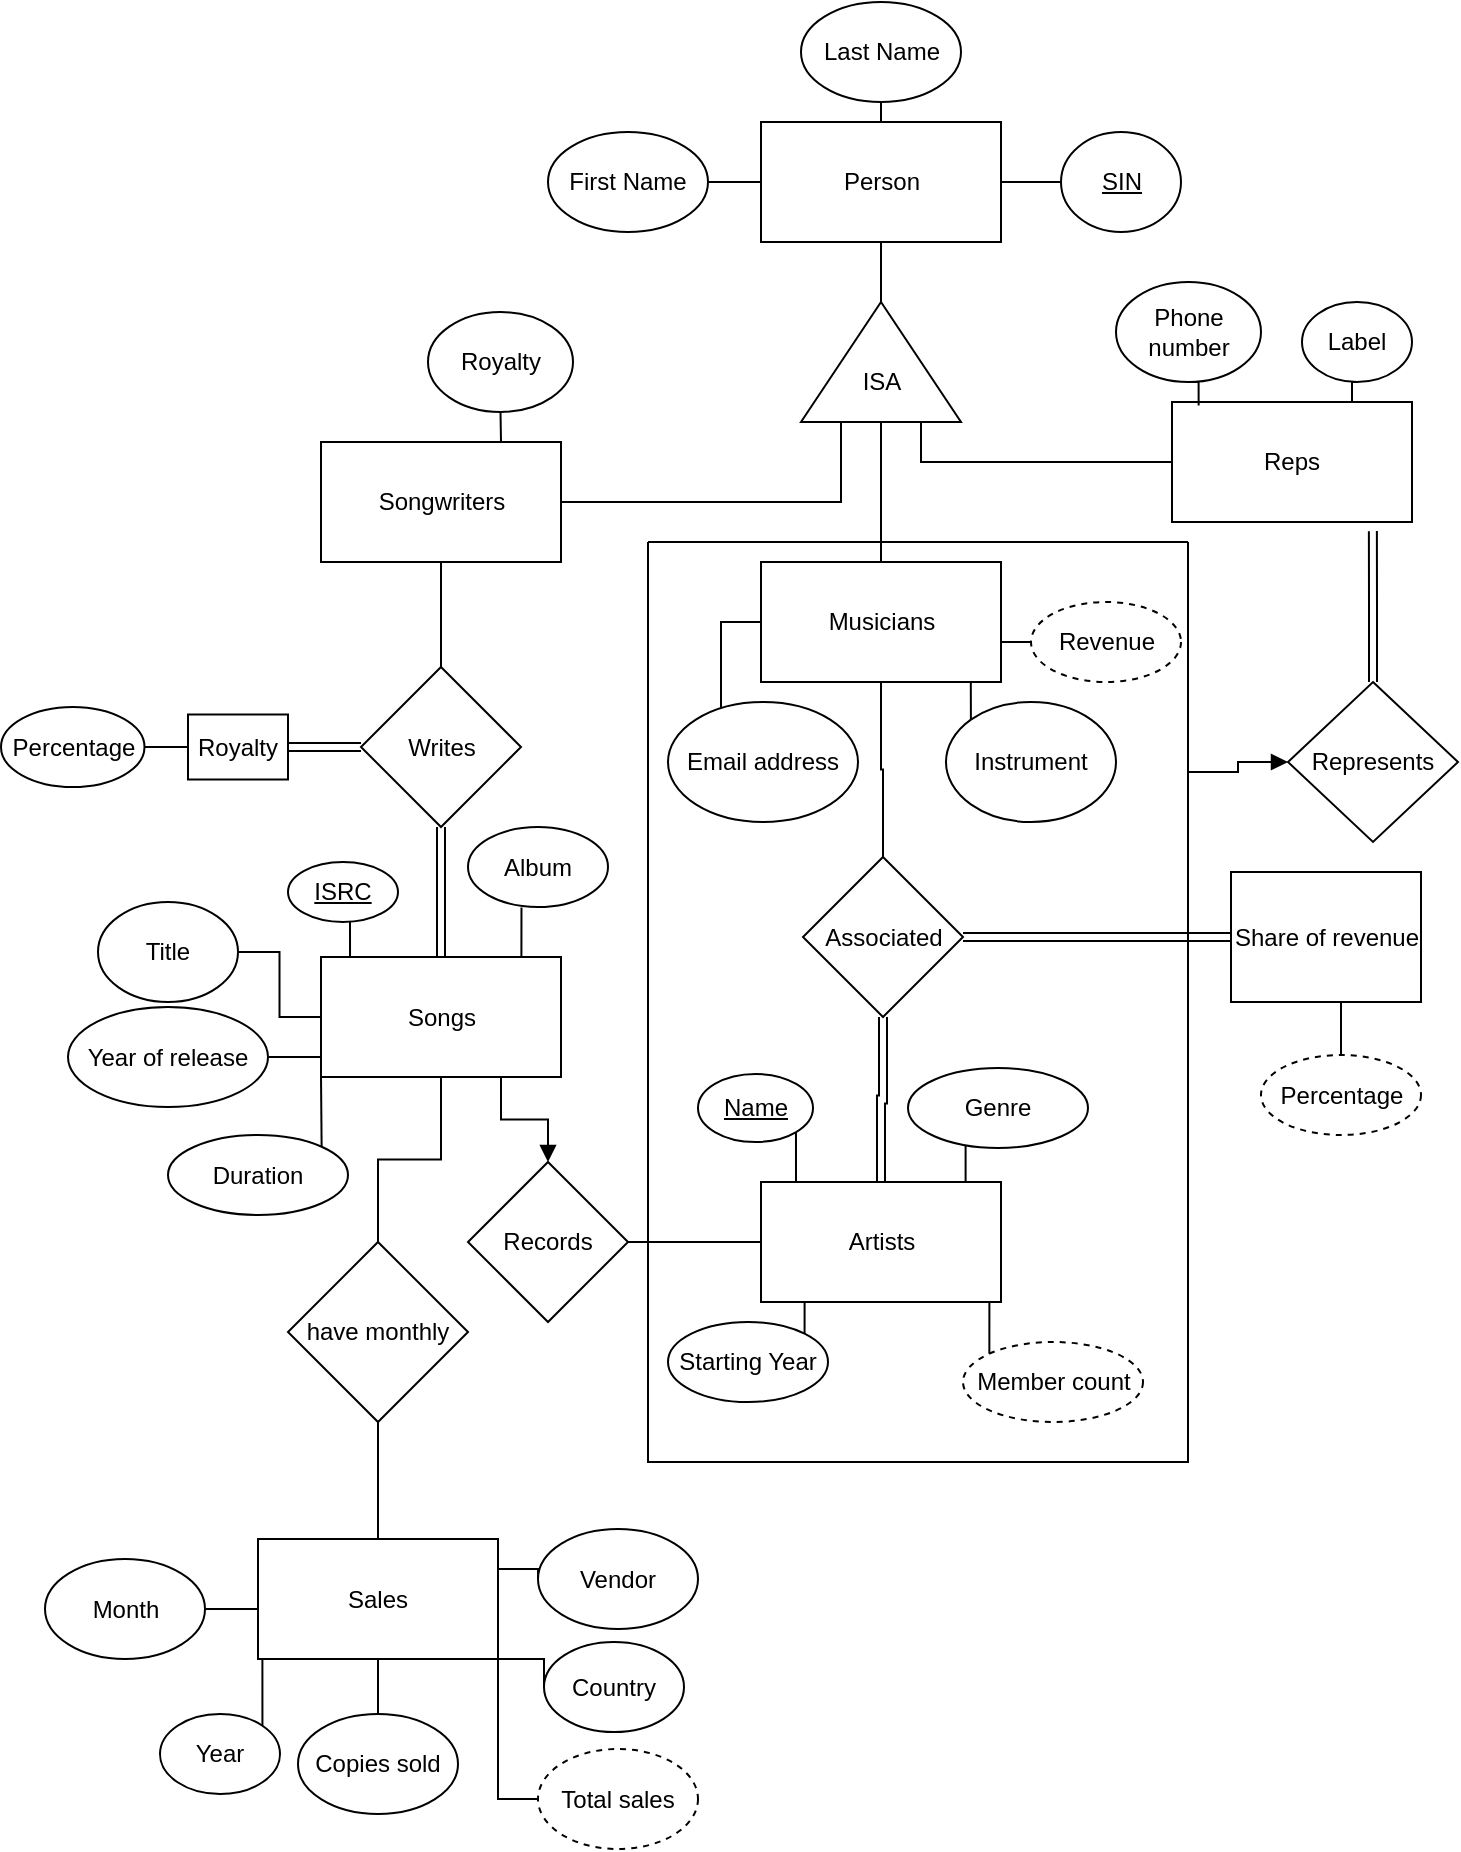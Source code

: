 <mxfile version="14.7.2" type="device"><diagram id="uBg_e_VPLW7GlVu9Hx6k" name="Page-1"><mxGraphModel dx="1715" dy="896" grid="1" gridSize="10" guides="1" tooltips="1" connect="1" arrows="1" fold="1" page="1" pageScale="1" pageWidth="827" pageHeight="1169" math="0" shadow="0"><root><mxCell id="0"/><mxCell id="1" parent="0"/><mxCell id="3V2GEDfE-RkbN5CUZsOm-5" style="edgeStyle=orthogonalEdgeStyle;rounded=0;orthogonalLoop=1;jettySize=auto;html=1;exitX=0;exitY=0.5;exitDx=0;exitDy=0;entryX=1;entryY=0.5;entryDx=0;entryDy=0;endArrow=none;endFill=0;" edge="1" parent="1" source="3V2GEDfE-RkbN5CUZsOm-1" target="3V2GEDfE-RkbN5CUZsOm-2"><mxGeometry relative="1" as="geometry"/></mxCell><mxCell id="3V2GEDfE-RkbN5CUZsOm-6" value="" style="edgeStyle=orthogonalEdgeStyle;rounded=0;orthogonalLoop=1;jettySize=auto;html=1;endArrow=none;endFill=0;" edge="1" parent="1" source="3V2GEDfE-RkbN5CUZsOm-1" target="3V2GEDfE-RkbN5CUZsOm-3"><mxGeometry relative="1" as="geometry"/></mxCell><mxCell id="3V2GEDfE-RkbN5CUZsOm-7" value="" style="edgeStyle=orthogonalEdgeStyle;rounded=0;orthogonalLoop=1;jettySize=auto;html=1;endArrow=none;endFill=0;" edge="1" parent="1" source="3V2GEDfE-RkbN5CUZsOm-1" target="3V2GEDfE-RkbN5CUZsOm-4"><mxGeometry relative="1" as="geometry"/></mxCell><mxCell id="3V2GEDfE-RkbN5CUZsOm-10" value="" style="edgeStyle=orthogonalEdgeStyle;rounded=0;orthogonalLoop=1;jettySize=auto;html=1;endArrow=none;endFill=0;" edge="1" parent="1" source="3V2GEDfE-RkbN5CUZsOm-1" target="3V2GEDfE-RkbN5CUZsOm-9"><mxGeometry relative="1" as="geometry"/></mxCell><mxCell id="3V2GEDfE-RkbN5CUZsOm-1" value="Person" style="rounded=0;whiteSpace=wrap;html=1;" vertex="1" parent="1"><mxGeometry x="416.5" y="60" width="120" height="60" as="geometry"/></mxCell><mxCell id="3V2GEDfE-RkbN5CUZsOm-2" value="First Name" style="ellipse;whiteSpace=wrap;html=1;" vertex="1" parent="1"><mxGeometry x="310" y="65" width="80" height="50" as="geometry"/></mxCell><mxCell id="3V2GEDfE-RkbN5CUZsOm-3" value="Last Name&lt;span style=&quot;color: rgba(0 , 0 , 0 , 0) ; font-family: monospace ; font-size: 0px&quot;&gt;%3CmxGraphModel%3E%3Croot%3E%3CmxCell%20id%3D%220%22%2F%3E%3CmxCell%20id%3D%221%22%20parent%3D%220%22%2F%3E%3CmxCell%20id%3D%222%22%20value%3D%22First%20Name%22%20style%3D%22ellipse%3BwhiteSpace%3Dwrap%3Bhtml%3D1%3B%22%20vertex%3D%221%22%20parent%3D%221%22%3E%3CmxGeometry%20x%3D%22400%22%20y%3D%22240%22%20width%3D%22120%22%20height%3D%2280%22%20as%3D%22geometry%22%2F%3E%3C%2FmxCell%3E%3C%2Froot%3E%3C%2FmxGraphModel%3E&lt;/span&gt;&lt;span style=&quot;color: rgba(0 , 0 , 0 , 0) ; font-family: monospace ; font-size: 0px&quot;&gt;%3CmxGraphModel%3E%3Croot%3E%3CmxCell%20id%3D%220%22%2F%3E%3CmxCell%20id%3D%221%22%20parent%3D%220%22%2F%3E%3CmxCell%20id%3D%222%22%20value%3D%22First%20Name%22%20style%3D%22ellipse%3BwhiteSpace%3Dwrap%3Bhtml%3D1%3B%22%20vertex%3D%221%22%20parent%3D%221%22%3E%3CmxGeometry%20x%3D%22400%22%20y%3D%22240%22%20width%3D%22120%22%20height%3D%2280%22%20as%3D%22geometry%22%2F%3E%3C%2FmxCell%3E%3C%2Froot%3E%3C%2FmxGraphModel%3E&lt;/span&gt;" style="ellipse;whiteSpace=wrap;html=1;" vertex="1" parent="1"><mxGeometry x="436.5" width="80" height="50" as="geometry"/></mxCell><mxCell id="3V2GEDfE-RkbN5CUZsOm-4" value="SIN" style="ellipse;whiteSpace=wrap;html=1;fontStyle=4" vertex="1" parent="1"><mxGeometry x="566.5" y="65" width="60" height="50" as="geometry"/></mxCell><mxCell id="3V2GEDfE-RkbN5CUZsOm-23" style="edgeStyle=orthogonalEdgeStyle;rounded=0;orthogonalLoop=1;jettySize=auto;html=1;exitX=0;exitY=0.75;exitDx=0;exitDy=0;entryX=0;entryY=0.5;entryDx=0;entryDy=0;endArrow=none;endFill=0;" edge="1" parent="1" source="3V2GEDfE-RkbN5CUZsOm-8" target="3V2GEDfE-RkbN5CUZsOm-15"><mxGeometry relative="1" as="geometry"/></mxCell><mxCell id="3V2GEDfE-RkbN5CUZsOm-43" value="" style="edgeStyle=orthogonalEdgeStyle;rounded=0;orthogonalLoop=1;jettySize=auto;html=1;endArrow=none;endFill=0;" edge="1" parent="1" source="3V2GEDfE-RkbN5CUZsOm-8" target="3V2GEDfE-RkbN5CUZsOm-33"><mxGeometry relative="1" as="geometry"/></mxCell><mxCell id="3V2GEDfE-RkbN5CUZsOm-73" style="edgeStyle=orthogonalEdgeStyle;rounded=0;orthogonalLoop=1;jettySize=auto;html=1;exitX=0;exitY=0.25;exitDx=0;exitDy=0;entryX=1;entryY=0.5;entryDx=0;entryDy=0;endArrow=none;endFill=0;" edge="1" parent="1" source="3V2GEDfE-RkbN5CUZsOm-8" target="3V2GEDfE-RkbN5CUZsOm-64"><mxGeometry relative="1" as="geometry"/></mxCell><mxCell id="3V2GEDfE-RkbN5CUZsOm-8" value="" style="triangle;whiteSpace=wrap;html=1;rotation=-90;" vertex="1" parent="1"><mxGeometry x="446.5" y="140" width="60" height="80" as="geometry"/></mxCell><mxCell id="3V2GEDfE-RkbN5CUZsOm-9" value="ISA" style="text;html=1;strokeColor=none;fillColor=none;align=center;verticalAlign=middle;whiteSpace=wrap;rounded=0;" vertex="1" parent="1"><mxGeometry x="456.5" y="180" width="40" height="20" as="geometry"/></mxCell><mxCell id="3V2GEDfE-RkbN5CUZsOm-15" value="Reps" style="rounded=0;whiteSpace=wrap;html=1;" vertex="1" parent="1"><mxGeometry x="622" y="200" width="120" height="60" as="geometry"/></mxCell><mxCell id="3V2GEDfE-RkbN5CUZsOm-25" style="edgeStyle=orthogonalEdgeStyle;rounded=0;orthogonalLoop=1;jettySize=auto;html=1;exitX=0.5;exitY=1;exitDx=0;exitDy=0;entryX=0.75;entryY=0;entryDx=0;entryDy=0;endArrow=none;endFill=0;" edge="1" parent="1" source="3V2GEDfE-RkbN5CUZsOm-20" target="3V2GEDfE-RkbN5CUZsOm-15"><mxGeometry relative="1" as="geometry"/></mxCell><mxCell id="3V2GEDfE-RkbN5CUZsOm-20" value="Label" style="ellipse;whiteSpace=wrap;html=1;rounded=0;" vertex="1" parent="1"><mxGeometry x="687" y="150" width="55" height="40" as="geometry"/></mxCell><mxCell id="3V2GEDfE-RkbN5CUZsOm-24" style="edgeStyle=orthogonalEdgeStyle;rounded=0;orthogonalLoop=1;jettySize=auto;html=1;exitX=0.5;exitY=1;exitDx=0;exitDy=0;entryX=0.111;entryY=0.029;entryDx=0;entryDy=0;entryPerimeter=0;endArrow=none;endFill=0;" edge="1" parent="1" source="3V2GEDfE-RkbN5CUZsOm-22" target="3V2GEDfE-RkbN5CUZsOm-15"><mxGeometry relative="1" as="geometry"/></mxCell><mxCell id="3V2GEDfE-RkbN5CUZsOm-22" value="Phone number" style="ellipse;whiteSpace=wrap;html=1;rounded=0;" vertex="1" parent="1"><mxGeometry x="594" y="140" width="72.5" height="50" as="geometry"/></mxCell><mxCell id="3V2GEDfE-RkbN5CUZsOm-44" style="edgeStyle=orthogonalEdgeStyle;rounded=0;orthogonalLoop=1;jettySize=auto;html=1;exitX=0;exitY=0.5;exitDx=0;exitDy=0;entryX=0.5;entryY=0;entryDx=0;entryDy=0;endArrow=none;endFill=0;" edge="1" parent="1" source="3V2GEDfE-RkbN5CUZsOm-33" target="3V2GEDfE-RkbN5CUZsOm-40"><mxGeometry relative="1" as="geometry"/></mxCell><mxCell id="3V2GEDfE-RkbN5CUZsOm-46" style="edgeStyle=orthogonalEdgeStyle;rounded=0;orthogonalLoop=1;jettySize=auto;html=1;exitX=1;exitY=1;exitDx=0;exitDy=0;entryX=0;entryY=0;entryDx=0;entryDy=0;endArrow=none;endFill=0;" edge="1" parent="1" source="3V2GEDfE-RkbN5CUZsOm-33" target="3V2GEDfE-RkbN5CUZsOm-37"><mxGeometry relative="1" as="geometry"/></mxCell><mxCell id="3V2GEDfE-RkbN5CUZsOm-127" value="" style="edgeStyle=orthogonalEdgeStyle;rounded=0;orthogonalLoop=1;jettySize=auto;html=1;endArrow=none;endFill=0;" edge="1" parent="1" source="3V2GEDfE-RkbN5CUZsOm-33" target="3V2GEDfE-RkbN5CUZsOm-126"><mxGeometry relative="1" as="geometry"/></mxCell><mxCell id="3V2GEDfE-RkbN5CUZsOm-33" value="Musicians" style="rounded=0;whiteSpace=wrap;html=1;" vertex="1" parent="1"><mxGeometry x="416.5" y="280" width="120" height="60" as="geometry"/></mxCell><mxCell id="3V2GEDfE-RkbN5CUZsOm-37" value="Instrument" style="ellipse;whiteSpace=wrap;html=1;rounded=0;" vertex="1" parent="1"><mxGeometry x="509" y="350" width="85" height="60" as="geometry"/></mxCell><mxCell id="3V2GEDfE-RkbN5CUZsOm-45" style="edgeStyle=orthogonalEdgeStyle;rounded=0;orthogonalLoop=1;jettySize=auto;html=1;exitX=0;exitY=0.5;exitDx=0;exitDy=0;entryX=1;entryY=0.5;entryDx=0;entryDy=0;endArrow=none;endFill=0;" edge="1" parent="1" source="3V2GEDfE-RkbN5CUZsOm-39" target="3V2GEDfE-RkbN5CUZsOm-33"><mxGeometry relative="1" as="geometry"/></mxCell><mxCell id="3V2GEDfE-RkbN5CUZsOm-39" value="Revenue" style="ellipse;whiteSpace=wrap;html=1;rounded=0;dashed=1;" vertex="1" parent="1"><mxGeometry x="551.5" y="300" width="75" height="40" as="geometry"/></mxCell><mxCell id="3V2GEDfE-RkbN5CUZsOm-40" value="Email address" style="ellipse;whiteSpace=wrap;html=1;rounded=0;" vertex="1" parent="1"><mxGeometry x="370" y="350" width="95" height="60" as="geometry"/></mxCell><mxCell id="3V2GEDfE-RkbN5CUZsOm-76" style="edgeStyle=orthogonalEdgeStyle;rounded=0;orthogonalLoop=1;jettySize=auto;html=1;exitX=0.5;exitY=1;exitDx=0;exitDy=0;entryX=0.5;entryY=0;entryDx=0;entryDy=0;endArrow=none;endFill=0;" edge="1" parent="1" source="3V2GEDfE-RkbN5CUZsOm-64" target="3V2GEDfE-RkbN5CUZsOm-75"><mxGeometry relative="1" as="geometry"/></mxCell><mxCell id="3V2GEDfE-RkbN5CUZsOm-64" value="Songwriters" style="rounded=0;whiteSpace=wrap;html=1;" vertex="1" parent="1"><mxGeometry x="196.5" y="220" width="120" height="60" as="geometry"/></mxCell><mxCell id="3V2GEDfE-RkbN5CUZsOm-74" style="edgeStyle=orthogonalEdgeStyle;rounded=0;orthogonalLoop=1;jettySize=auto;html=1;exitX=0.5;exitY=1;exitDx=0;exitDy=0;entryX=0.75;entryY=0;entryDx=0;entryDy=0;endArrow=none;endFill=0;" edge="1" parent="1" source="3V2GEDfE-RkbN5CUZsOm-71" target="3V2GEDfE-RkbN5CUZsOm-64"><mxGeometry relative="1" as="geometry"/></mxCell><mxCell id="3V2GEDfE-RkbN5CUZsOm-71" value="Royalty" style="ellipse;whiteSpace=wrap;html=1;rounded=0;" vertex="1" parent="1"><mxGeometry x="250" y="155" width="72.5" height="50" as="geometry"/></mxCell><mxCell id="3V2GEDfE-RkbN5CUZsOm-75" value="Writes" style="rhombus;whiteSpace=wrap;html=1;" vertex="1" parent="1"><mxGeometry x="216.5" y="332.5" width="80" height="80" as="geometry"/></mxCell><mxCell id="3V2GEDfE-RkbN5CUZsOm-90" style="edgeStyle=orthogonalEdgeStyle;rounded=0;orthogonalLoop=1;jettySize=auto;html=1;exitX=0.5;exitY=0;exitDx=0;exitDy=0;entryX=0.5;entryY=1;entryDx=0;entryDy=0;endArrow=none;endFill=0;shape=link;" edge="1" parent="1" source="3V2GEDfE-RkbN5CUZsOm-82" target="3V2GEDfE-RkbN5CUZsOm-75"><mxGeometry relative="1" as="geometry"/></mxCell><mxCell id="3V2GEDfE-RkbN5CUZsOm-94" style="edgeStyle=orthogonalEdgeStyle;rounded=0;orthogonalLoop=1;jettySize=auto;html=1;exitX=0;exitY=1;exitDx=0;exitDy=0;entryX=1;entryY=0;entryDx=0;entryDy=0;endArrow=none;endFill=0;" edge="1" parent="1" source="3V2GEDfE-RkbN5CUZsOm-82" target="3V2GEDfE-RkbN5CUZsOm-89"><mxGeometry relative="1" as="geometry"/></mxCell><mxCell id="3V2GEDfE-RkbN5CUZsOm-133" style="edgeStyle=orthogonalEdgeStyle;rounded=0;orthogonalLoop=1;jettySize=auto;html=1;exitX=0.75;exitY=0;exitDx=0;exitDy=0;entryX=0.382;entryY=1.007;entryDx=0;entryDy=0;entryPerimeter=0;endArrow=none;endFill=0;" edge="1" parent="1" source="3V2GEDfE-RkbN5CUZsOm-82" target="3V2GEDfE-RkbN5CUZsOm-88"><mxGeometry relative="1" as="geometry"/></mxCell><mxCell id="3V2GEDfE-RkbN5CUZsOm-148" style="edgeStyle=orthogonalEdgeStyle;rounded=0;orthogonalLoop=1;jettySize=auto;html=1;exitX=0.75;exitY=1;exitDx=0;exitDy=0;entryX=0.5;entryY=0;entryDx=0;entryDy=0;startArrow=none;startFill=0;endArrow=block;endFill=1;fillColor=#ffffff;" edge="1" parent="1" source="3V2GEDfE-RkbN5CUZsOm-82" target="3V2GEDfE-RkbN5CUZsOm-147"><mxGeometry relative="1" as="geometry"/></mxCell><mxCell id="3V2GEDfE-RkbN5CUZsOm-82" value="Songs" style="rounded=0;whiteSpace=wrap;html=1;" vertex="1" parent="1"><mxGeometry x="196.5" y="477.5" width="120" height="60" as="geometry"/></mxCell><mxCell id="3V2GEDfE-RkbN5CUZsOm-91" style="edgeStyle=orthogonalEdgeStyle;rounded=0;orthogonalLoop=1;jettySize=auto;html=1;exitX=1;exitY=1;exitDx=0;exitDy=0;entryX=0.121;entryY=-0.007;entryDx=0;entryDy=0;entryPerimeter=0;endArrow=none;endFill=0;" edge="1" parent="1" source="3V2GEDfE-RkbN5CUZsOm-83" target="3V2GEDfE-RkbN5CUZsOm-82"><mxGeometry relative="1" as="geometry"/></mxCell><mxCell id="3V2GEDfE-RkbN5CUZsOm-83" value="ISRC" style="ellipse;whiteSpace=wrap;html=1;rounded=0;fontStyle=4" vertex="1" parent="1"><mxGeometry x="180" y="430" width="55" height="30" as="geometry"/></mxCell><mxCell id="3V2GEDfE-RkbN5CUZsOm-84" value="" style="edgeStyle=orthogonalEdgeStyle;rounded=0;orthogonalLoop=1;jettySize=auto;html=1;endArrow=none;endFill=0;" edge="1" parent="1" source="3V2GEDfE-RkbN5CUZsOm-85" target="3V2GEDfE-RkbN5CUZsOm-82"><mxGeometry relative="1" as="geometry"/></mxCell><mxCell id="3V2GEDfE-RkbN5CUZsOm-85" value="Title" style="ellipse;whiteSpace=wrap;html=1;" vertex="1" parent="1"><mxGeometry x="85" y="450" width="70" height="50" as="geometry"/></mxCell><mxCell id="3V2GEDfE-RkbN5CUZsOm-92" style="edgeStyle=orthogonalEdgeStyle;rounded=0;orthogonalLoop=1;jettySize=auto;html=1;exitX=1;exitY=0.5;exitDx=0;exitDy=0;entryX=0;entryY=0.75;entryDx=0;entryDy=0;endArrow=none;endFill=0;" edge="1" parent="1" source="3V2GEDfE-RkbN5CUZsOm-87" target="3V2GEDfE-RkbN5CUZsOm-82"><mxGeometry relative="1" as="geometry"/></mxCell><mxCell id="3V2GEDfE-RkbN5CUZsOm-87" value="Year of release" style="ellipse;whiteSpace=wrap;html=1;" vertex="1" parent="1"><mxGeometry x="70" y="502.5" width="100" height="50" as="geometry"/></mxCell><mxCell id="3V2GEDfE-RkbN5CUZsOm-88" value="Album" style="ellipse;whiteSpace=wrap;html=1;" vertex="1" parent="1"><mxGeometry x="270" y="412.5" width="70" height="40" as="geometry"/></mxCell><mxCell id="3V2GEDfE-RkbN5CUZsOm-89" value="Duration" style="ellipse;whiteSpace=wrap;html=1;" vertex="1" parent="1"><mxGeometry x="120" y="566.5" width="90" height="40" as="geometry"/></mxCell><mxCell id="3V2GEDfE-RkbN5CUZsOm-96" style="edgeStyle=orthogonalEdgeStyle;rounded=0;orthogonalLoop=1;jettySize=auto;html=1;exitX=0;exitY=1;exitDx=0;exitDy=0;entryX=1;entryY=0;entryDx=0;entryDy=0;startArrow=none;startFill=0;endArrow=none;endFill=0;" edge="1" parent="1" source="3V2GEDfE-RkbN5CUZsOm-99" target="3V2GEDfE-RkbN5CUZsOm-104"><mxGeometry relative="1" as="geometry"/></mxCell><mxCell id="3V2GEDfE-RkbN5CUZsOm-97" style="edgeStyle=orthogonalEdgeStyle;rounded=0;orthogonalLoop=1;jettySize=auto;html=1;exitX=0.5;exitY=1;exitDx=0;exitDy=0;entryX=0.5;entryY=0;entryDx=0;entryDy=0;startArrow=none;startFill=0;endArrow=none;endFill=0;" edge="1" parent="1" source="3V2GEDfE-RkbN5CUZsOm-99" target="3V2GEDfE-RkbN5CUZsOm-108"><mxGeometry relative="1" as="geometry"/></mxCell><mxCell id="3V2GEDfE-RkbN5CUZsOm-98" style="edgeStyle=orthogonalEdgeStyle;rounded=0;orthogonalLoop=1;jettySize=auto;html=1;exitX=1;exitY=1;exitDx=0;exitDy=0;entryX=0;entryY=0.5;entryDx=0;entryDy=0;startArrow=none;startFill=0;endArrow=none;endFill=0;" edge="1" parent="1" source="3V2GEDfE-RkbN5CUZsOm-99" target="3V2GEDfE-RkbN5CUZsOm-109"><mxGeometry relative="1" as="geometry"><mxPoint x="311" y="921" as="targetPoint"/></mxGeometry></mxCell><mxCell id="3V2GEDfE-RkbN5CUZsOm-115" style="edgeStyle=orthogonalEdgeStyle;rounded=0;orthogonalLoop=1;jettySize=auto;html=1;exitX=1;exitY=1;exitDx=0;exitDy=0;entryX=0;entryY=0.5;entryDx=0;entryDy=0;endArrow=none;endFill=0;" edge="1" parent="1" source="3V2GEDfE-RkbN5CUZsOm-99" target="3V2GEDfE-RkbN5CUZsOm-107"><mxGeometry relative="1" as="geometry"/></mxCell><mxCell id="3V2GEDfE-RkbN5CUZsOm-116" style="edgeStyle=orthogonalEdgeStyle;rounded=0;orthogonalLoop=1;jettySize=auto;html=1;exitX=1;exitY=0.25;exitDx=0;exitDy=0;entryX=0;entryY=0.5;entryDx=0;entryDy=0;endArrow=none;endFill=0;" edge="1" parent="1" source="3V2GEDfE-RkbN5CUZsOm-99" target="3V2GEDfE-RkbN5CUZsOm-106"><mxGeometry relative="1" as="geometry"><mxPoint x="311" y="791" as="targetPoint"/></mxGeometry></mxCell><mxCell id="3V2GEDfE-RkbN5CUZsOm-99" value="Sales" style="rounded=0;whiteSpace=wrap;html=1;" vertex="1" parent="1"><mxGeometry x="165" y="768.5" width="120" height="60" as="geometry"/></mxCell><mxCell id="3V2GEDfE-RkbN5CUZsOm-111" style="edgeStyle=orthogonalEdgeStyle;rounded=0;orthogonalLoop=1;jettySize=auto;html=1;exitX=0.5;exitY=1;exitDx=0;exitDy=0;entryX=0.5;entryY=0;entryDx=0;entryDy=0;endArrow=none;endFill=0;" edge="1" parent="1" source="3V2GEDfE-RkbN5CUZsOm-101" target="3V2GEDfE-RkbN5CUZsOm-99"><mxGeometry relative="1" as="geometry"><mxPoint x="168.25" y="710.0" as="sourcePoint"/></mxGeometry></mxCell><mxCell id="3V2GEDfE-RkbN5CUZsOm-113" style="edgeStyle=orthogonalEdgeStyle;rounded=0;orthogonalLoop=1;jettySize=auto;html=1;exitX=0.5;exitY=0;exitDx=0;exitDy=0;entryX=0.5;entryY=1;entryDx=0;entryDy=0;endArrow=none;endFill=0;" edge="1" parent="1" source="3V2GEDfE-RkbN5CUZsOm-101" target="3V2GEDfE-RkbN5CUZsOm-82"><mxGeometry relative="1" as="geometry"/></mxCell><mxCell id="3V2GEDfE-RkbN5CUZsOm-101" value="have monthly" style="rhombus;whiteSpace=wrap;html=1;" vertex="1" parent="1"><mxGeometry x="180" y="620" width="90" height="90" as="geometry"/></mxCell><mxCell id="3V2GEDfE-RkbN5CUZsOm-114" style="edgeStyle=orthogonalEdgeStyle;rounded=0;orthogonalLoop=1;jettySize=auto;html=1;exitX=1;exitY=0.5;exitDx=0;exitDy=0;entryX=0;entryY=0.5;entryDx=0;entryDy=0;endArrow=none;endFill=0;" edge="1" parent="1" source="3V2GEDfE-RkbN5CUZsOm-103" target="3V2GEDfE-RkbN5CUZsOm-99"><mxGeometry relative="1" as="geometry"/></mxCell><mxCell id="3V2GEDfE-RkbN5CUZsOm-103" value="Month" style="ellipse;whiteSpace=wrap;html=1;" vertex="1" parent="1"><mxGeometry x="58.5" y="778.5" width="80" height="50" as="geometry"/></mxCell><mxCell id="3V2GEDfE-RkbN5CUZsOm-104" value="Year" style="ellipse;whiteSpace=wrap;html=1;" vertex="1" parent="1"><mxGeometry x="116" y="856" width="60" height="40" as="geometry"/></mxCell><mxCell id="3V2GEDfE-RkbN5CUZsOm-106" value="Vendor" style="ellipse;whiteSpace=wrap;html=1;" vertex="1" parent="1"><mxGeometry x="305" y="763.5" width="80" height="50" as="geometry"/></mxCell><mxCell id="3V2GEDfE-RkbN5CUZsOm-107" value="Country" style="ellipse;whiteSpace=wrap;html=1;rounded=0;" vertex="1" parent="1"><mxGeometry x="308" y="820" width="70" height="45" as="geometry"/></mxCell><mxCell id="3V2GEDfE-RkbN5CUZsOm-108" value="Copies sold" style="ellipse;whiteSpace=wrap;html=1;" vertex="1" parent="1"><mxGeometry x="185" y="856" width="80" height="50" as="geometry"/></mxCell><mxCell id="3V2GEDfE-RkbN5CUZsOm-109" value="Total sales" style="ellipse;whiteSpace=wrap;html=1;dashed=1;" vertex="1" parent="1"><mxGeometry x="305" y="873.5" width="80" height="50" as="geometry"/></mxCell><mxCell id="3V2GEDfE-RkbN5CUZsOm-129" style="edgeStyle=orthogonalEdgeStyle;rounded=0;orthogonalLoop=1;jettySize=auto;html=1;exitX=0;exitY=0;exitDx=0;exitDy=0;entryX=1;entryY=1;entryDx=0;entryDy=0;endArrow=none;endFill=0;" edge="1" parent="1" source="3V2GEDfE-RkbN5CUZsOm-120" target="3V2GEDfE-RkbN5CUZsOm-122"><mxGeometry relative="1" as="geometry"/></mxCell><mxCell id="3V2GEDfE-RkbN5CUZsOm-130" style="edgeStyle=orthogonalEdgeStyle;rounded=0;orthogonalLoop=1;jettySize=auto;html=1;exitX=0;exitY=1;exitDx=0;exitDy=0;entryX=1;entryY=0;entryDx=0;entryDy=0;endArrow=none;endFill=0;" edge="1" parent="1" source="3V2GEDfE-RkbN5CUZsOm-120" target="3V2GEDfE-RkbN5CUZsOm-123"><mxGeometry relative="1" as="geometry"/></mxCell><mxCell id="3V2GEDfE-RkbN5CUZsOm-131" style="edgeStyle=orthogonalEdgeStyle;rounded=0;orthogonalLoop=1;jettySize=auto;html=1;exitX=1;exitY=1;exitDx=0;exitDy=0;entryX=0;entryY=0;entryDx=0;entryDy=0;endArrow=none;endFill=0;" edge="1" parent="1" source="3V2GEDfE-RkbN5CUZsOm-120" target="3V2GEDfE-RkbN5CUZsOm-125"><mxGeometry relative="1" as="geometry"/></mxCell><mxCell id="3V2GEDfE-RkbN5CUZsOm-132" style="edgeStyle=orthogonalEdgeStyle;rounded=0;orthogonalLoop=1;jettySize=auto;html=1;exitX=1;exitY=0;exitDx=0;exitDy=0;entryX=0.32;entryY=0.971;entryDx=0;entryDy=0;entryPerimeter=0;endArrow=none;endFill=0;" edge="1" parent="1" source="3V2GEDfE-RkbN5CUZsOm-120" target="3V2GEDfE-RkbN5CUZsOm-124"><mxGeometry relative="1" as="geometry"/></mxCell><mxCell id="3V2GEDfE-RkbN5CUZsOm-120" value="Artists" style="rounded=0;whiteSpace=wrap;html=1;" vertex="1" parent="1"><mxGeometry x="416.5" y="590" width="120" height="60" as="geometry"/></mxCell><mxCell id="3V2GEDfE-RkbN5CUZsOm-122" value="&lt;u&gt;Name&lt;/u&gt;" style="ellipse;whiteSpace=wrap;html=1;" vertex="1" parent="1"><mxGeometry x="385" y="536" width="57.5" height="34" as="geometry"/></mxCell><mxCell id="3V2GEDfE-RkbN5CUZsOm-123" value="Starting Year" style="ellipse;whiteSpace=wrap;html=1;rounded=0;" vertex="1" parent="1"><mxGeometry x="370" y="660" width="80" height="40" as="geometry"/></mxCell><mxCell id="3V2GEDfE-RkbN5CUZsOm-124" value="Genre" style="ellipse;whiteSpace=wrap;html=1;rounded=0;" vertex="1" parent="1"><mxGeometry x="490" y="533" width="90" height="40" as="geometry"/></mxCell><mxCell id="3V2GEDfE-RkbN5CUZsOm-125" value="Member count" style="ellipse;whiteSpace=wrap;html=1;rounded=0;dashed=1;" vertex="1" parent="1"><mxGeometry x="517.5" y="670" width="90" height="40" as="geometry"/></mxCell><mxCell id="3V2GEDfE-RkbN5CUZsOm-128" style="edgeStyle=orthogonalEdgeStyle;rounded=0;orthogonalLoop=1;jettySize=auto;html=1;exitX=0.5;exitY=1;exitDx=0;exitDy=0;entryX=0.5;entryY=0;entryDx=0;entryDy=0;endArrow=none;endFill=0;shape=link;" edge="1" parent="1" source="3V2GEDfE-RkbN5CUZsOm-126" target="3V2GEDfE-RkbN5CUZsOm-120"><mxGeometry relative="1" as="geometry"/></mxCell><mxCell id="3V2GEDfE-RkbN5CUZsOm-136" style="edgeStyle=orthogonalEdgeStyle;rounded=0;orthogonalLoop=1;jettySize=auto;html=1;exitX=1;exitY=0.25;exitDx=0;exitDy=0;entryX=0;entryY=0.5;entryDx=0;entryDy=0;endArrow=block;endFill=1;" edge="1" parent="1" source="3V2GEDfE-RkbN5CUZsOm-134" target="3V2GEDfE-RkbN5CUZsOm-135"><mxGeometry relative="1" as="geometry"/></mxCell><mxCell id="3V2GEDfE-RkbN5CUZsOm-134" value="" style="swimlane;startSize=0;" vertex="1" parent="1"><mxGeometry x="360" y="270" width="270" height="460" as="geometry"/></mxCell><mxCell id="3V2GEDfE-RkbN5CUZsOm-126" value="Associated" style="rhombus;whiteSpace=wrap;html=1;" vertex="1" parent="3V2GEDfE-RkbN5CUZsOm-134"><mxGeometry x="77.5" y="157.5" width="80" height="80" as="geometry"/></mxCell><mxCell id="3V2GEDfE-RkbN5CUZsOm-137" style="edgeStyle=orthogonalEdgeStyle;rounded=0;orthogonalLoop=1;jettySize=auto;html=1;exitX=0.5;exitY=0;exitDx=0;exitDy=0;entryX=0.837;entryY=1.076;entryDx=0;entryDy=0;entryPerimeter=0;endArrow=block;endFill=1;shape=link;" edge="1" parent="1" source="3V2GEDfE-RkbN5CUZsOm-135" target="3V2GEDfE-RkbN5CUZsOm-15"><mxGeometry relative="1" as="geometry"/></mxCell><mxCell id="3V2GEDfE-RkbN5CUZsOm-135" value="Represents" style="rhombus;whiteSpace=wrap;html=1;" vertex="1" parent="1"><mxGeometry x="680" y="340" width="85" height="80" as="geometry"/></mxCell><mxCell id="3V2GEDfE-RkbN5CUZsOm-142" style="edgeStyle=orthogonalEdgeStyle;rounded=0;orthogonalLoop=1;jettySize=auto;html=1;exitX=0.5;exitY=1;exitDx=0;exitDy=0;entryX=0.5;entryY=0;entryDx=0;entryDy=0;endArrow=none;endFill=0;" edge="1" parent="1" source="3V2GEDfE-RkbN5CUZsOm-140" target="3V2GEDfE-RkbN5CUZsOm-141"><mxGeometry relative="1" as="geometry"/></mxCell><mxCell id="3V2GEDfE-RkbN5CUZsOm-146" style="edgeStyle=orthogonalEdgeStyle;shape=link;rounded=0;orthogonalLoop=1;jettySize=auto;html=1;exitX=0;exitY=0.5;exitDx=0;exitDy=0;entryX=1;entryY=0.5;entryDx=0;entryDy=0;startArrow=none;endArrow=block;endFill=0;fillColor=#ffffff;startFill=0;" edge="1" parent="1" source="3V2GEDfE-RkbN5CUZsOm-140" target="3V2GEDfE-RkbN5CUZsOm-126"><mxGeometry relative="1" as="geometry"/></mxCell><mxCell id="3V2GEDfE-RkbN5CUZsOm-140" value="Share of revenue" style="whiteSpace=wrap;html=1;" vertex="1" parent="1"><mxGeometry x="651.5" y="435" width="95" height="65" as="geometry"/></mxCell><mxCell id="3V2GEDfE-RkbN5CUZsOm-141" value="Percentage" style="ellipse;whiteSpace=wrap;html=1;dashed=1;" vertex="1" parent="1"><mxGeometry x="666.5" y="526.5" width="80" height="40" as="geometry"/></mxCell><mxCell id="3V2GEDfE-RkbN5CUZsOm-149" style="edgeStyle=orthogonalEdgeStyle;rounded=0;orthogonalLoop=1;jettySize=auto;html=1;exitX=1;exitY=0.5;exitDx=0;exitDy=0;entryX=0;entryY=0.5;entryDx=0;entryDy=0;startArrow=none;startFill=0;endArrow=none;endFill=0;fillColor=#ffffff;" edge="1" parent="1" source="3V2GEDfE-RkbN5CUZsOm-147" target="3V2GEDfE-RkbN5CUZsOm-120"><mxGeometry relative="1" as="geometry"/></mxCell><mxCell id="3V2GEDfE-RkbN5CUZsOm-147" value="Records" style="rhombus;whiteSpace=wrap;html=1;" vertex="1" parent="1"><mxGeometry x="270" y="580" width="80" height="80" as="geometry"/></mxCell><mxCell id="3V2GEDfE-RkbN5CUZsOm-151" style="edgeStyle=orthogonalEdgeStyle;rounded=0;orthogonalLoop=1;jettySize=auto;html=1;exitX=1;exitY=0.5;exitDx=0;exitDy=0;entryX=0;entryY=0.5;entryDx=0;entryDy=0;startArrow=none;startFill=0;endArrow=none;endFill=0;fillColor=#ffffff;shape=link;" edge="1" parent="1" source="3V2GEDfE-RkbN5CUZsOm-150" target="3V2GEDfE-RkbN5CUZsOm-75"><mxGeometry relative="1" as="geometry"/></mxCell><mxCell id="3V2GEDfE-RkbN5CUZsOm-153" style="edgeStyle=orthogonalEdgeStyle;rounded=0;orthogonalLoop=1;jettySize=auto;html=1;exitX=0;exitY=0.5;exitDx=0;exitDy=0;entryX=1;entryY=0.5;entryDx=0;entryDy=0;startArrow=none;startFill=0;endArrow=none;endFill=0;fillColor=#ffffff;" edge="1" parent="1" source="3V2GEDfE-RkbN5CUZsOm-150" target="3V2GEDfE-RkbN5CUZsOm-152"><mxGeometry relative="1" as="geometry"/></mxCell><mxCell id="3V2GEDfE-RkbN5CUZsOm-150" value="Royalty" style="rounded=0;whiteSpace=wrap;html=1;" vertex="1" parent="1"><mxGeometry x="130" y="356.25" width="50" height="32.5" as="geometry"/></mxCell><mxCell id="3V2GEDfE-RkbN5CUZsOm-152" value="Percentage" style="ellipse;whiteSpace=wrap;html=1;" vertex="1" parent="1"><mxGeometry x="36.5" y="352.5" width="71.75" height="40" as="geometry"/></mxCell></root></mxGraphModel></diagram></mxfile>